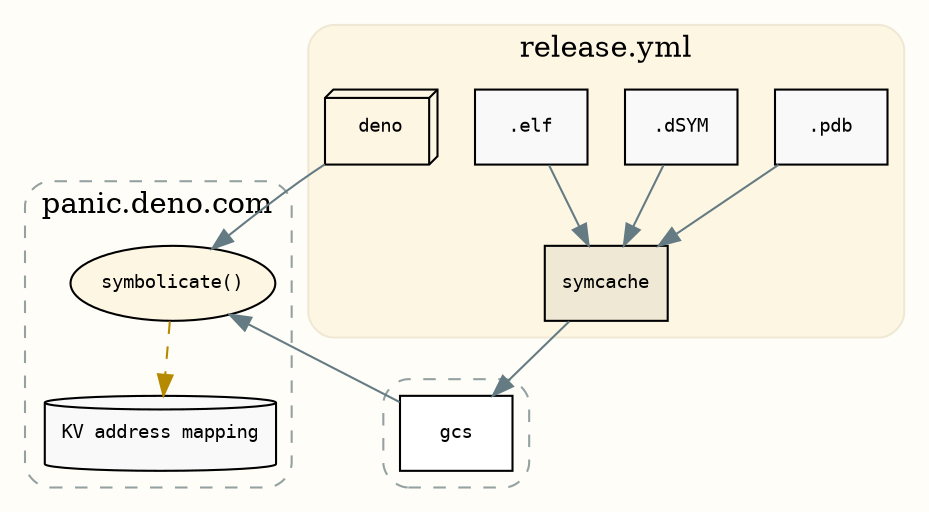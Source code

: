 digraph Release {
  rankdir=TB;
  bgcolor="#fffdf7";
  node [shape=box, fontname="monospace", fontsize=9, style=filled, fillcolor="#f9f9f9"];
  edge [fontname="monospace", fontsize=8, color="#657b83"];

  // --- clusters / packages ---
  subgraph cluster_release_yml {
    label="release.yml";
    color="#eee8d5";
    style="rounded,filled";
    fillcolor="#fdf6e3";

    Deno [label="deno", shape=box3d, fillcolor="#fdf6e3"];
    Pdb [label=".pdb"];
    Dsym [label=".dSYM"];
    Elf [label=".elf"];
    Symcache [label="symcache", fillcolor="#eee8d5"];
  }

  subgraph cluster_gcs {
    color="#93a1a1";
    style="rounded,dashed";
    fillcolor="#f8f8f8";
    GCS [label="gcs", shape=cloud, fillcolor="#ffffff"];
  }

  subgraph cluster_panic {
    label="panic.deno.com";
    color="#93a1a1";
    style="rounded,dashed";
    fillcolor="#f8f8f8";
    symbolicate [label="symbolicate()", shape=ellipse, fillcolor="#fdf6e3"];
    addrmap [label="KV address mapping", shape=cylinder, fillcolor="#f9f9f9"];

  }

  // --- relationships ---
  Pdb -> Symcache [label="", dir=forward];
  Dsym -> Symcache;
  Elf -> Symcache;
  Symcache -> GCS [label="", dir=forward];

  Deno -> symbolicate;
  symbolicate -> GCS [dir=back];

  symbolicate -> addrmap [style=dashed, color="#b58900"];
}

